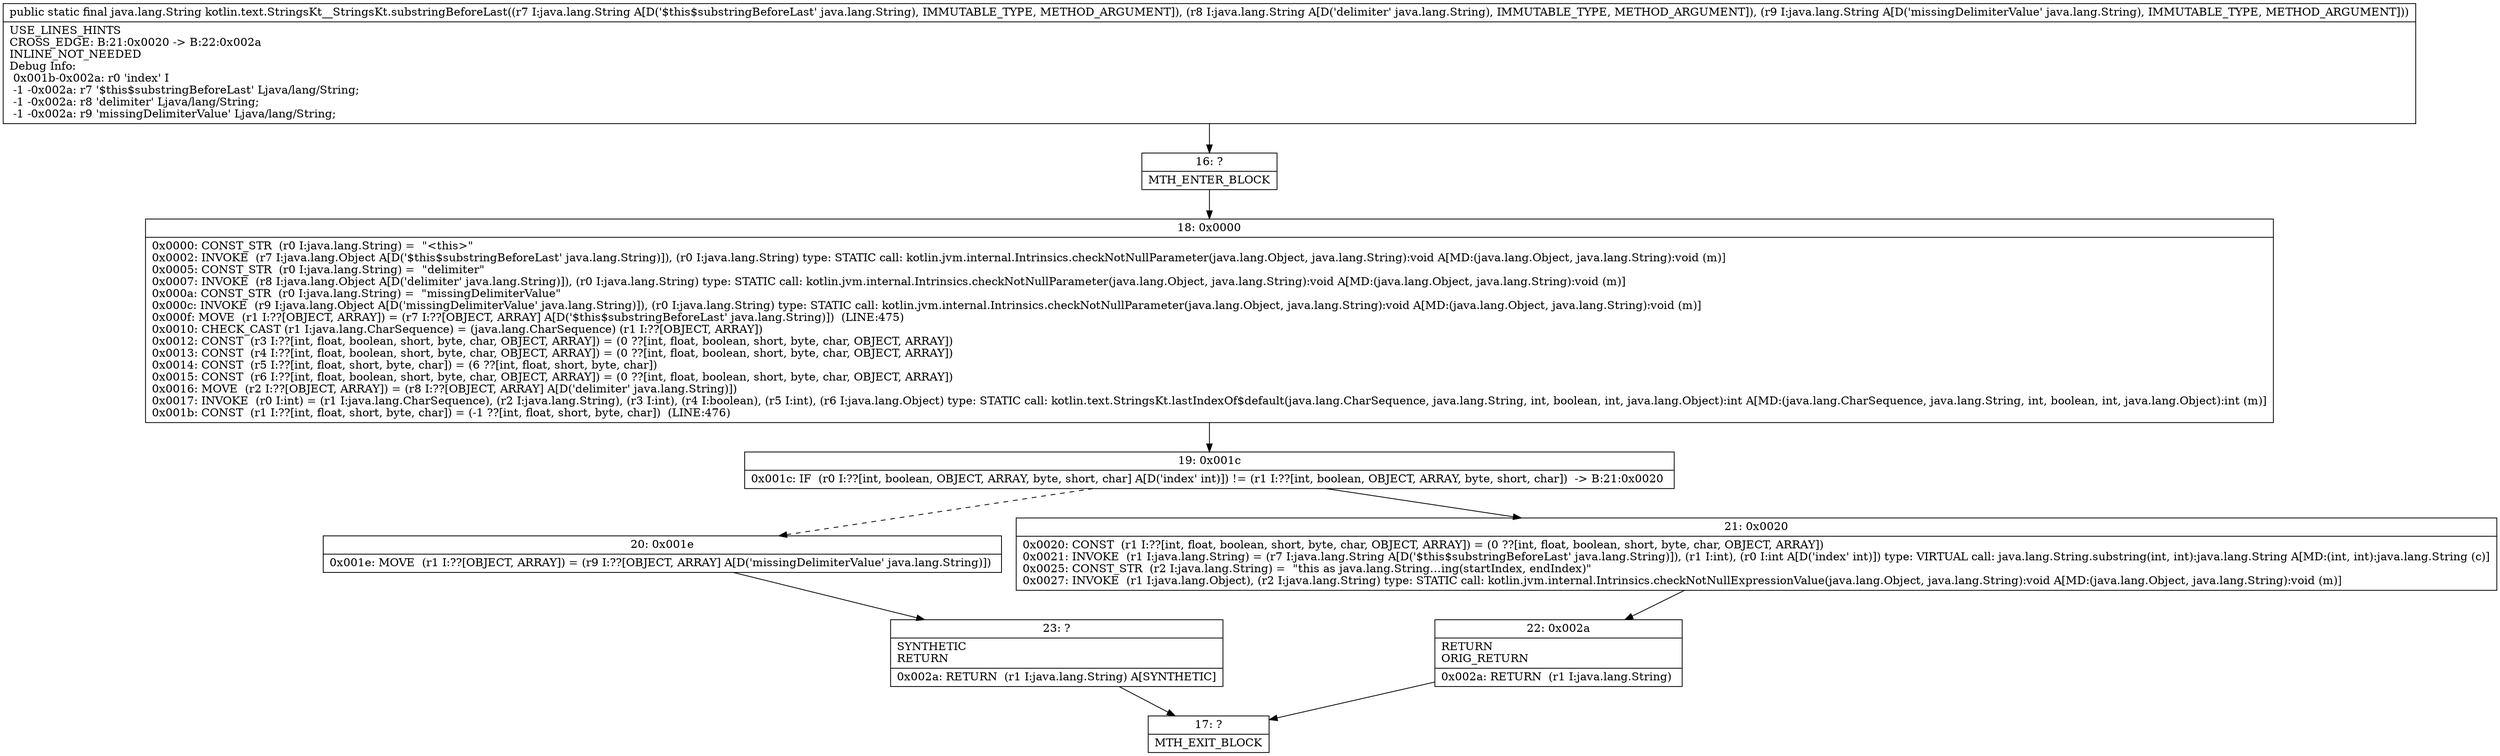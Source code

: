 digraph "CFG forkotlin.text.StringsKt__StringsKt.substringBeforeLast(Ljava\/lang\/String;Ljava\/lang\/String;Ljava\/lang\/String;)Ljava\/lang\/String;" {
Node_16 [shape=record,label="{16\:\ ?|MTH_ENTER_BLOCK\l}"];
Node_18 [shape=record,label="{18\:\ 0x0000|0x0000: CONST_STR  (r0 I:java.lang.String) =  \"\<this\>\" \l0x0002: INVOKE  (r7 I:java.lang.Object A[D('$this$substringBeforeLast' java.lang.String)]), (r0 I:java.lang.String) type: STATIC call: kotlin.jvm.internal.Intrinsics.checkNotNullParameter(java.lang.Object, java.lang.String):void A[MD:(java.lang.Object, java.lang.String):void (m)]\l0x0005: CONST_STR  (r0 I:java.lang.String) =  \"delimiter\" \l0x0007: INVOKE  (r8 I:java.lang.Object A[D('delimiter' java.lang.String)]), (r0 I:java.lang.String) type: STATIC call: kotlin.jvm.internal.Intrinsics.checkNotNullParameter(java.lang.Object, java.lang.String):void A[MD:(java.lang.Object, java.lang.String):void (m)]\l0x000a: CONST_STR  (r0 I:java.lang.String) =  \"missingDelimiterValue\" \l0x000c: INVOKE  (r9 I:java.lang.Object A[D('missingDelimiterValue' java.lang.String)]), (r0 I:java.lang.String) type: STATIC call: kotlin.jvm.internal.Intrinsics.checkNotNullParameter(java.lang.Object, java.lang.String):void A[MD:(java.lang.Object, java.lang.String):void (m)]\l0x000f: MOVE  (r1 I:??[OBJECT, ARRAY]) = (r7 I:??[OBJECT, ARRAY] A[D('$this$substringBeforeLast' java.lang.String)])  (LINE:475)\l0x0010: CHECK_CAST (r1 I:java.lang.CharSequence) = (java.lang.CharSequence) (r1 I:??[OBJECT, ARRAY]) \l0x0012: CONST  (r3 I:??[int, float, boolean, short, byte, char, OBJECT, ARRAY]) = (0 ??[int, float, boolean, short, byte, char, OBJECT, ARRAY]) \l0x0013: CONST  (r4 I:??[int, float, boolean, short, byte, char, OBJECT, ARRAY]) = (0 ??[int, float, boolean, short, byte, char, OBJECT, ARRAY]) \l0x0014: CONST  (r5 I:??[int, float, short, byte, char]) = (6 ??[int, float, short, byte, char]) \l0x0015: CONST  (r6 I:??[int, float, boolean, short, byte, char, OBJECT, ARRAY]) = (0 ??[int, float, boolean, short, byte, char, OBJECT, ARRAY]) \l0x0016: MOVE  (r2 I:??[OBJECT, ARRAY]) = (r8 I:??[OBJECT, ARRAY] A[D('delimiter' java.lang.String)]) \l0x0017: INVOKE  (r0 I:int) = (r1 I:java.lang.CharSequence), (r2 I:java.lang.String), (r3 I:int), (r4 I:boolean), (r5 I:int), (r6 I:java.lang.Object) type: STATIC call: kotlin.text.StringsKt.lastIndexOf$default(java.lang.CharSequence, java.lang.String, int, boolean, int, java.lang.Object):int A[MD:(java.lang.CharSequence, java.lang.String, int, boolean, int, java.lang.Object):int (m)]\l0x001b: CONST  (r1 I:??[int, float, short, byte, char]) = (\-1 ??[int, float, short, byte, char])  (LINE:476)\l}"];
Node_19 [shape=record,label="{19\:\ 0x001c|0x001c: IF  (r0 I:??[int, boolean, OBJECT, ARRAY, byte, short, char] A[D('index' int)]) != (r1 I:??[int, boolean, OBJECT, ARRAY, byte, short, char])  \-\> B:21:0x0020 \l}"];
Node_20 [shape=record,label="{20\:\ 0x001e|0x001e: MOVE  (r1 I:??[OBJECT, ARRAY]) = (r9 I:??[OBJECT, ARRAY] A[D('missingDelimiterValue' java.lang.String)]) \l}"];
Node_23 [shape=record,label="{23\:\ ?|SYNTHETIC\lRETURN\l|0x002a: RETURN  (r1 I:java.lang.String) A[SYNTHETIC]\l}"];
Node_17 [shape=record,label="{17\:\ ?|MTH_EXIT_BLOCK\l}"];
Node_21 [shape=record,label="{21\:\ 0x0020|0x0020: CONST  (r1 I:??[int, float, boolean, short, byte, char, OBJECT, ARRAY]) = (0 ??[int, float, boolean, short, byte, char, OBJECT, ARRAY]) \l0x0021: INVOKE  (r1 I:java.lang.String) = (r7 I:java.lang.String A[D('$this$substringBeforeLast' java.lang.String)]), (r1 I:int), (r0 I:int A[D('index' int)]) type: VIRTUAL call: java.lang.String.substring(int, int):java.lang.String A[MD:(int, int):java.lang.String (c)]\l0x0025: CONST_STR  (r2 I:java.lang.String) =  \"this as java.lang.String…ing(startIndex, endIndex)\" \l0x0027: INVOKE  (r1 I:java.lang.Object), (r2 I:java.lang.String) type: STATIC call: kotlin.jvm.internal.Intrinsics.checkNotNullExpressionValue(java.lang.Object, java.lang.String):void A[MD:(java.lang.Object, java.lang.String):void (m)]\l}"];
Node_22 [shape=record,label="{22\:\ 0x002a|RETURN\lORIG_RETURN\l|0x002a: RETURN  (r1 I:java.lang.String) \l}"];
MethodNode[shape=record,label="{public static final java.lang.String kotlin.text.StringsKt__StringsKt.substringBeforeLast((r7 I:java.lang.String A[D('$this$substringBeforeLast' java.lang.String), IMMUTABLE_TYPE, METHOD_ARGUMENT]), (r8 I:java.lang.String A[D('delimiter' java.lang.String), IMMUTABLE_TYPE, METHOD_ARGUMENT]), (r9 I:java.lang.String A[D('missingDelimiterValue' java.lang.String), IMMUTABLE_TYPE, METHOD_ARGUMENT]))  | USE_LINES_HINTS\lCROSS_EDGE: B:21:0x0020 \-\> B:22:0x002a\lINLINE_NOT_NEEDED\lDebug Info:\l  0x001b\-0x002a: r0 'index' I\l  \-1 \-0x002a: r7 '$this$substringBeforeLast' Ljava\/lang\/String;\l  \-1 \-0x002a: r8 'delimiter' Ljava\/lang\/String;\l  \-1 \-0x002a: r9 'missingDelimiterValue' Ljava\/lang\/String;\l}"];
MethodNode -> Node_16;Node_16 -> Node_18;
Node_18 -> Node_19;
Node_19 -> Node_20[style=dashed];
Node_19 -> Node_21;
Node_20 -> Node_23;
Node_23 -> Node_17;
Node_21 -> Node_22;
Node_22 -> Node_17;
}

